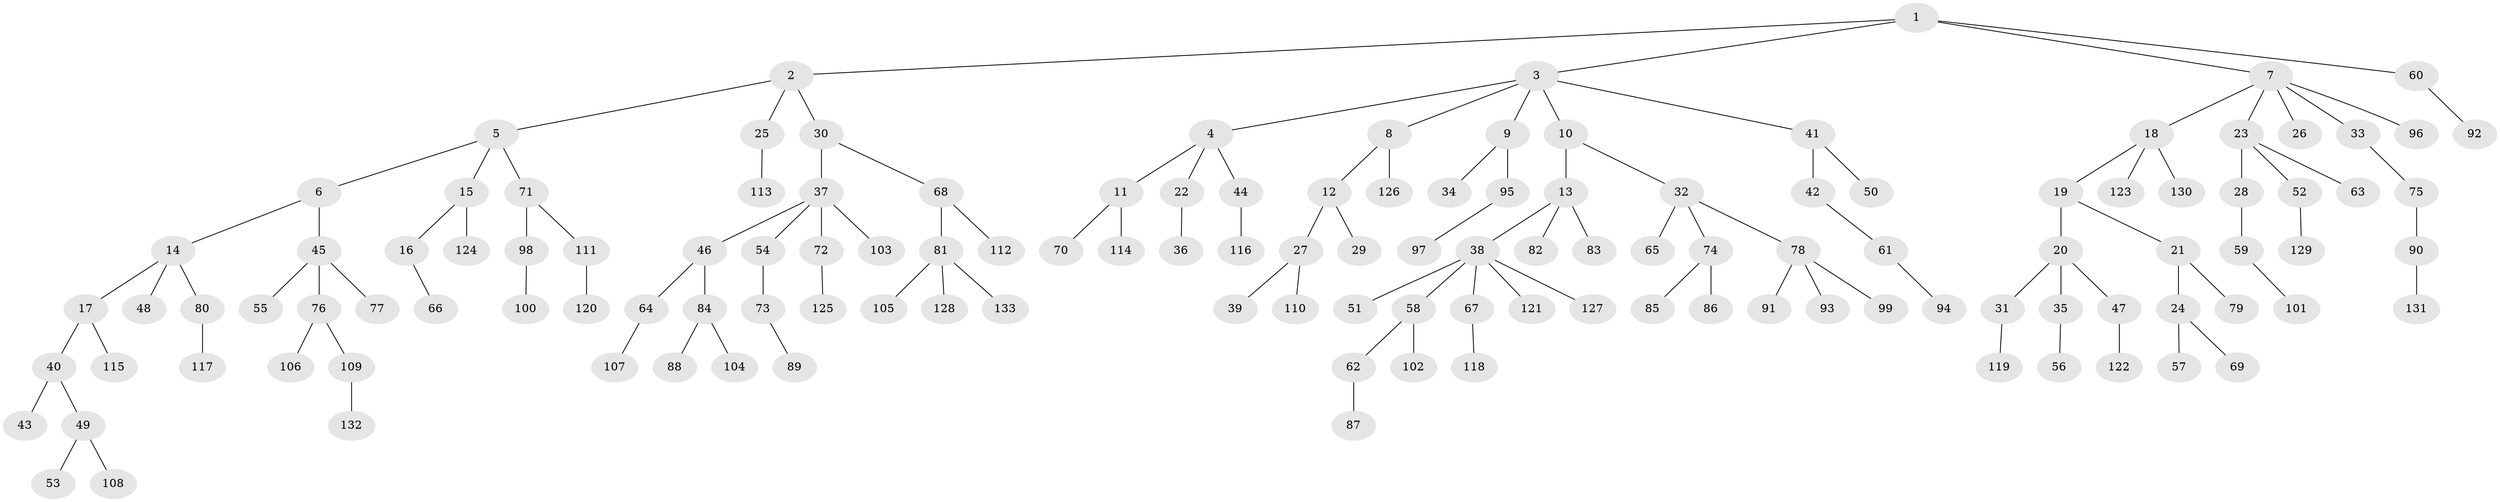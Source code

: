 // Generated by graph-tools (version 1.1) at 2025/36/03/09/25 02:36:30]
// undirected, 133 vertices, 132 edges
graph export_dot {
graph [start="1"]
  node [color=gray90,style=filled];
  1;
  2;
  3;
  4;
  5;
  6;
  7;
  8;
  9;
  10;
  11;
  12;
  13;
  14;
  15;
  16;
  17;
  18;
  19;
  20;
  21;
  22;
  23;
  24;
  25;
  26;
  27;
  28;
  29;
  30;
  31;
  32;
  33;
  34;
  35;
  36;
  37;
  38;
  39;
  40;
  41;
  42;
  43;
  44;
  45;
  46;
  47;
  48;
  49;
  50;
  51;
  52;
  53;
  54;
  55;
  56;
  57;
  58;
  59;
  60;
  61;
  62;
  63;
  64;
  65;
  66;
  67;
  68;
  69;
  70;
  71;
  72;
  73;
  74;
  75;
  76;
  77;
  78;
  79;
  80;
  81;
  82;
  83;
  84;
  85;
  86;
  87;
  88;
  89;
  90;
  91;
  92;
  93;
  94;
  95;
  96;
  97;
  98;
  99;
  100;
  101;
  102;
  103;
  104;
  105;
  106;
  107;
  108;
  109;
  110;
  111;
  112;
  113;
  114;
  115;
  116;
  117;
  118;
  119;
  120;
  121;
  122;
  123;
  124;
  125;
  126;
  127;
  128;
  129;
  130;
  131;
  132;
  133;
  1 -- 2;
  1 -- 3;
  1 -- 7;
  1 -- 60;
  2 -- 5;
  2 -- 25;
  2 -- 30;
  3 -- 4;
  3 -- 8;
  3 -- 9;
  3 -- 10;
  3 -- 41;
  4 -- 11;
  4 -- 22;
  4 -- 44;
  5 -- 6;
  5 -- 15;
  5 -- 71;
  6 -- 14;
  6 -- 45;
  7 -- 18;
  7 -- 23;
  7 -- 26;
  7 -- 33;
  7 -- 96;
  8 -- 12;
  8 -- 126;
  9 -- 34;
  9 -- 95;
  10 -- 13;
  10 -- 32;
  11 -- 70;
  11 -- 114;
  12 -- 27;
  12 -- 29;
  13 -- 38;
  13 -- 82;
  13 -- 83;
  14 -- 17;
  14 -- 48;
  14 -- 80;
  15 -- 16;
  15 -- 124;
  16 -- 66;
  17 -- 40;
  17 -- 115;
  18 -- 19;
  18 -- 123;
  18 -- 130;
  19 -- 20;
  19 -- 21;
  20 -- 31;
  20 -- 35;
  20 -- 47;
  21 -- 24;
  21 -- 79;
  22 -- 36;
  23 -- 28;
  23 -- 52;
  23 -- 63;
  24 -- 57;
  24 -- 69;
  25 -- 113;
  27 -- 39;
  27 -- 110;
  28 -- 59;
  30 -- 37;
  30 -- 68;
  31 -- 119;
  32 -- 65;
  32 -- 74;
  32 -- 78;
  33 -- 75;
  35 -- 56;
  37 -- 46;
  37 -- 54;
  37 -- 72;
  37 -- 103;
  38 -- 51;
  38 -- 58;
  38 -- 67;
  38 -- 121;
  38 -- 127;
  40 -- 43;
  40 -- 49;
  41 -- 42;
  41 -- 50;
  42 -- 61;
  44 -- 116;
  45 -- 55;
  45 -- 76;
  45 -- 77;
  46 -- 64;
  46 -- 84;
  47 -- 122;
  49 -- 53;
  49 -- 108;
  52 -- 129;
  54 -- 73;
  58 -- 62;
  58 -- 102;
  59 -- 101;
  60 -- 92;
  61 -- 94;
  62 -- 87;
  64 -- 107;
  67 -- 118;
  68 -- 81;
  68 -- 112;
  71 -- 98;
  71 -- 111;
  72 -- 125;
  73 -- 89;
  74 -- 85;
  74 -- 86;
  75 -- 90;
  76 -- 106;
  76 -- 109;
  78 -- 91;
  78 -- 93;
  78 -- 99;
  80 -- 117;
  81 -- 105;
  81 -- 128;
  81 -- 133;
  84 -- 88;
  84 -- 104;
  90 -- 131;
  95 -- 97;
  98 -- 100;
  109 -- 132;
  111 -- 120;
}
